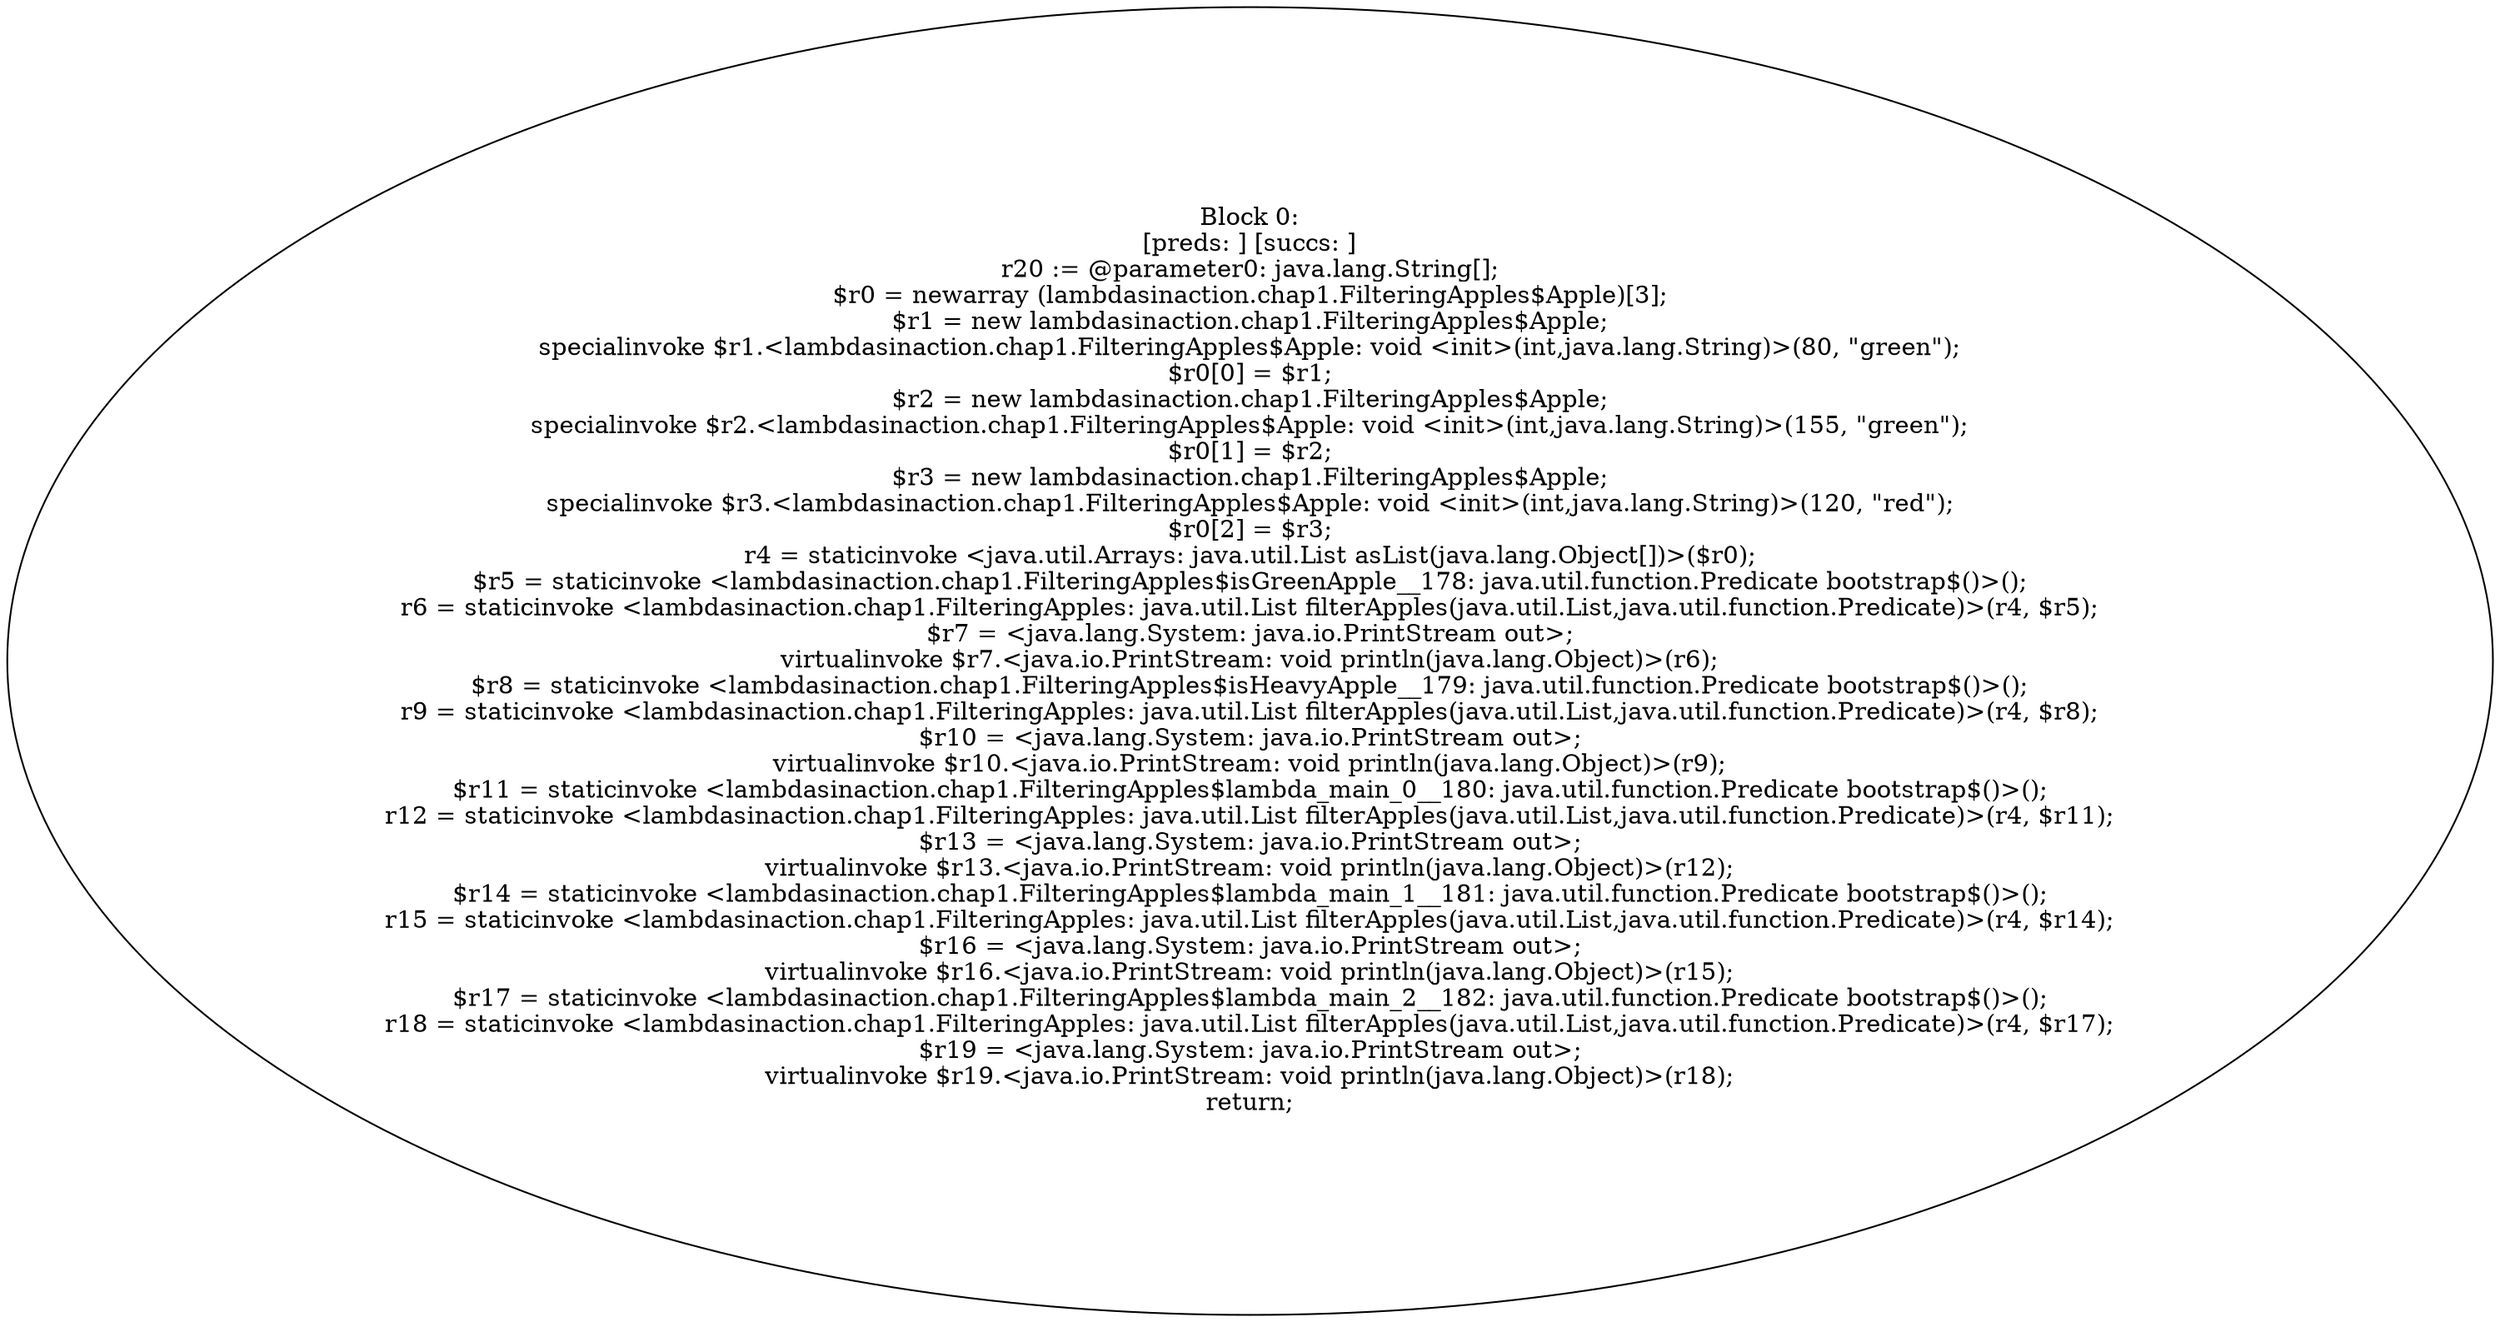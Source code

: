 digraph "unitGraph" {
    "Block 0:
[preds: ] [succs: ]
r20 := @parameter0: java.lang.String[];
$r0 = newarray (lambdasinaction.chap1.FilteringApples$Apple)[3];
$r1 = new lambdasinaction.chap1.FilteringApples$Apple;
specialinvoke $r1.<lambdasinaction.chap1.FilteringApples$Apple: void <init>(int,java.lang.String)>(80, \"green\");
$r0[0] = $r1;
$r2 = new lambdasinaction.chap1.FilteringApples$Apple;
specialinvoke $r2.<lambdasinaction.chap1.FilteringApples$Apple: void <init>(int,java.lang.String)>(155, \"green\");
$r0[1] = $r2;
$r3 = new lambdasinaction.chap1.FilteringApples$Apple;
specialinvoke $r3.<lambdasinaction.chap1.FilteringApples$Apple: void <init>(int,java.lang.String)>(120, \"red\");
$r0[2] = $r3;
r4 = staticinvoke <java.util.Arrays: java.util.List asList(java.lang.Object[])>($r0);
$r5 = staticinvoke <lambdasinaction.chap1.FilteringApples$isGreenApple__178: java.util.function.Predicate bootstrap$()>();
r6 = staticinvoke <lambdasinaction.chap1.FilteringApples: java.util.List filterApples(java.util.List,java.util.function.Predicate)>(r4, $r5);
$r7 = <java.lang.System: java.io.PrintStream out>;
virtualinvoke $r7.<java.io.PrintStream: void println(java.lang.Object)>(r6);
$r8 = staticinvoke <lambdasinaction.chap1.FilteringApples$isHeavyApple__179: java.util.function.Predicate bootstrap$()>();
r9 = staticinvoke <lambdasinaction.chap1.FilteringApples: java.util.List filterApples(java.util.List,java.util.function.Predicate)>(r4, $r8);
$r10 = <java.lang.System: java.io.PrintStream out>;
virtualinvoke $r10.<java.io.PrintStream: void println(java.lang.Object)>(r9);
$r11 = staticinvoke <lambdasinaction.chap1.FilteringApples$lambda_main_0__180: java.util.function.Predicate bootstrap$()>();
r12 = staticinvoke <lambdasinaction.chap1.FilteringApples: java.util.List filterApples(java.util.List,java.util.function.Predicate)>(r4, $r11);
$r13 = <java.lang.System: java.io.PrintStream out>;
virtualinvoke $r13.<java.io.PrintStream: void println(java.lang.Object)>(r12);
$r14 = staticinvoke <lambdasinaction.chap1.FilteringApples$lambda_main_1__181: java.util.function.Predicate bootstrap$()>();
r15 = staticinvoke <lambdasinaction.chap1.FilteringApples: java.util.List filterApples(java.util.List,java.util.function.Predicate)>(r4, $r14);
$r16 = <java.lang.System: java.io.PrintStream out>;
virtualinvoke $r16.<java.io.PrintStream: void println(java.lang.Object)>(r15);
$r17 = staticinvoke <lambdasinaction.chap1.FilteringApples$lambda_main_2__182: java.util.function.Predicate bootstrap$()>();
r18 = staticinvoke <lambdasinaction.chap1.FilteringApples: java.util.List filterApples(java.util.List,java.util.function.Predicate)>(r4, $r17);
$r19 = <java.lang.System: java.io.PrintStream out>;
virtualinvoke $r19.<java.io.PrintStream: void println(java.lang.Object)>(r18);
return;
"
}
